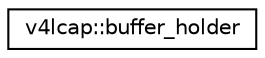 digraph "Graphical Class Hierarchy"
{
 // INTERACTIVE_SVG=YES
  edge [fontname="Helvetica",fontsize="10",labelfontname="Helvetica",labelfontsize="10"];
  node [fontname="Helvetica",fontsize="10",shape=record];
  rankdir="LR";
  Node0 [label="v4lcap::buffer_holder",height=0.2,width=0.4,color="black", fillcolor="white", style="filled",URL="$structv4lcap_1_1buffer__holder.html"];
}
